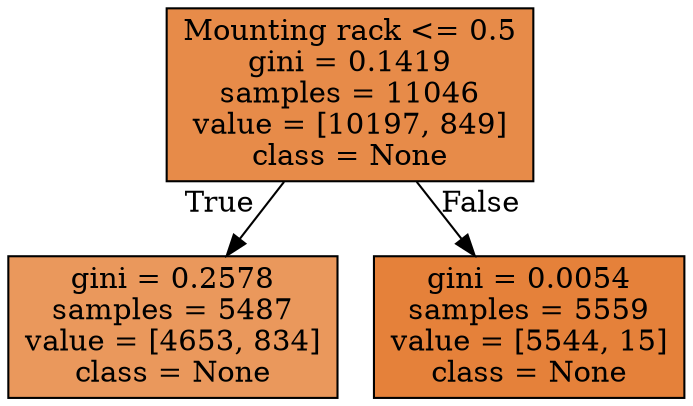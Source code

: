 digraph Tree {
node [shape=box, style="filled", color="black"] ;
0 [label="Mounting rack <= 0.5\ngini = 0.1419\nsamples = 11046\nvalue = [10197, 849]\nclass = None", fillcolor="#e58139ea"] ;
1 [label="gini = 0.2578\nsamples = 5487\nvalue = [4653, 834]\nclass = None", fillcolor="#e58139d1"] ;
0 -> 1 [labeldistance=2.5, labelangle=45, headlabel="True"] ;
2 [label="gini = 0.0054\nsamples = 5559\nvalue = [5544, 15]\nclass = None", fillcolor="#e58139fe"] ;
0 -> 2 [labeldistance=2.5, labelangle=-45, headlabel="False"] ;
}